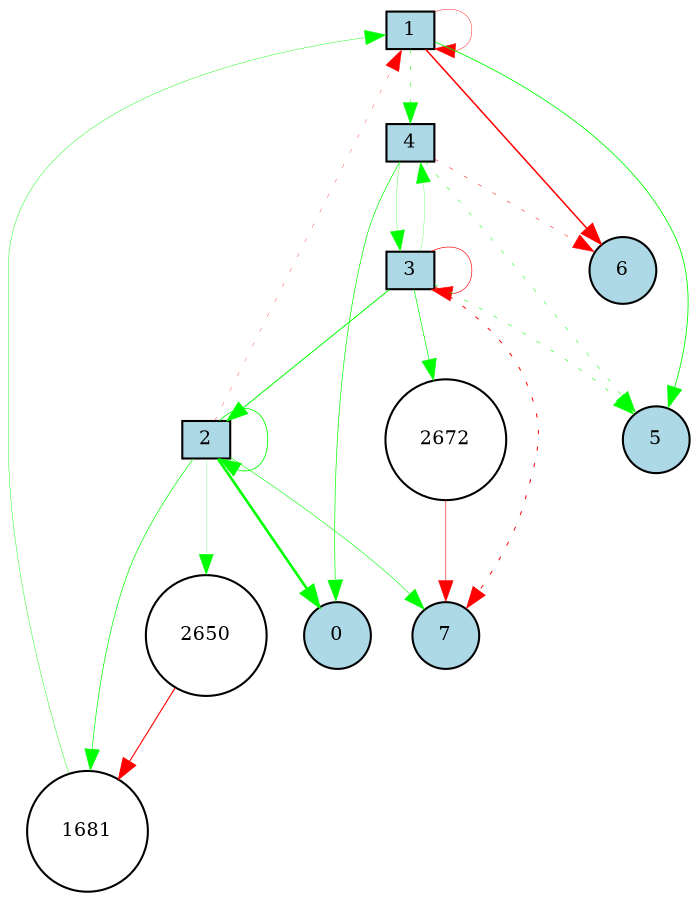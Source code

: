 digraph {
	node [fontsize=9 height=0.2 shape=circle width=0.2]
	1 [fillcolor=lightgray shape=box style=filled]
	2 [fillcolor=lightgray shape=box style=filled]
	3 [fillcolor=lightgray shape=box style=filled]
	4 [fillcolor=lightgray shape=box style=filled]
	0 [fillcolor=lightblue style=filled]
	1 [fillcolor=lightblue style=filled]
	2 [fillcolor=lightblue style=filled]
	3 [fillcolor=lightblue style=filled]
	4 [fillcolor=lightblue style=filled]
	5 [fillcolor=lightblue style=filled]
	6 [fillcolor=lightblue style=filled]
	7 [fillcolor=lightblue style=filled]
	2672 [fillcolor=white style=filled]
	1681 [fillcolor=white style=filled]
	2650 [fillcolor=white style=filled]
	4 -> 5 [color=green penwidth=0.2496222537409405 style=dotted]
	2 -> 0 [color=green penwidth=1.25789467880514 style=solid]
	2 -> 2 [color=green penwidth=0.40975574124730907 style=solid]
	1 -> 1 [color=red penwidth=0.19826127582140404 style=solid]
	1681 -> 1 [color=green penwidth=0.20523927176690354 style=solid]
	2 -> 1681 [color=green penwidth=0.3386261801962328 style=solid]
	3 -> 7 [color=red penwidth=0.47508049184694867 style=dotted]
	1 -> 5 [color=green penwidth=0.41374713653649753 style=solid]
	4 -> 0 [color=green penwidth=0.3347277677063836 style=solid]
	2 -> 7 [color=green penwidth=0.2830800195264688 style=solid]
	3 -> 5 [color=green penwidth=0.266296234078205 style=dotted]
	3 -> 2672 [color=green penwidth=0.329406592991773 style=solid]
	3 -> 3 [color=red penwidth=0.31205160498995477 style=solid]
	2 -> 1 [color=red penwidth=0.1583019931550368 style=dotted]
	2 -> 2650 [color=green penwidth=0.10587817143011208 style=solid]
	4 -> 3 [color=green penwidth=0.1475810305905314 style=solid]
	4 -> 6 [color=red penwidth=0.2386756645946629 style=dotted]
	3 -> 2 [color=green penwidth=0.47852383737861093 style=solid]
	2650 -> 1681 [color=red penwidth=0.5308798932601787 style=solid]
	1 -> 4 [color=green penwidth=0.25133482807431173 style=dotted]
	3 -> 4 [color=green penwidth=0.12372152410427643 style=solid]
	2672 -> 7 [color=red penwidth=0.26780811980197916 style=solid]
	1 -> 6 [color=red penwidth=0.7282698130450085 style=solid]
}
